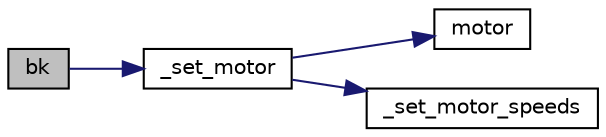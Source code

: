digraph "bk"
{
  edge [fontname="Helvetica",fontsize="10",labelfontname="Helvetica",labelfontsize="10"];
  node [fontname="Helvetica",fontsize="10",shape=record];
  rankdir="LR";
  Node1 [label="bk",height=0.2,width=0.4,color="black", fillcolor="grey75", style="filled" fontcolor="black"];
  Node1 -> Node2 [color="midnightblue",fontsize="10",style="solid",fontname="Helvetica"];
  Node2 [label="_set_motor",height=0.2,width=0.4,color="black", fillcolor="white", style="filled",URL="$lib__hb_8c.html#a5ad04cbb50e276d5c0c68928b6f72fbb"];
  Node2 -> Node3 [color="midnightblue",fontsize="10",style="solid",fontname="Helvetica"];
  Node3 [label="motor",height=0.2,width=0.4,color="black", fillcolor="white", style="filled",URL="$base_2lib__rwp_8c.html#a04268e3e9a9cdbff1cd6d5c265f11200"];
  Node2 -> Node4 [color="midnightblue",fontsize="10",style="solid",fontname="Helvetica"];
  Node4 [label="_set_motor_speeds",height=0.2,width=0.4,color="black", fillcolor="white", style="filled",URL="$lib__hb_8c.html#a14a2f7ce8a5918b038b2f29adeb96771"];
}
